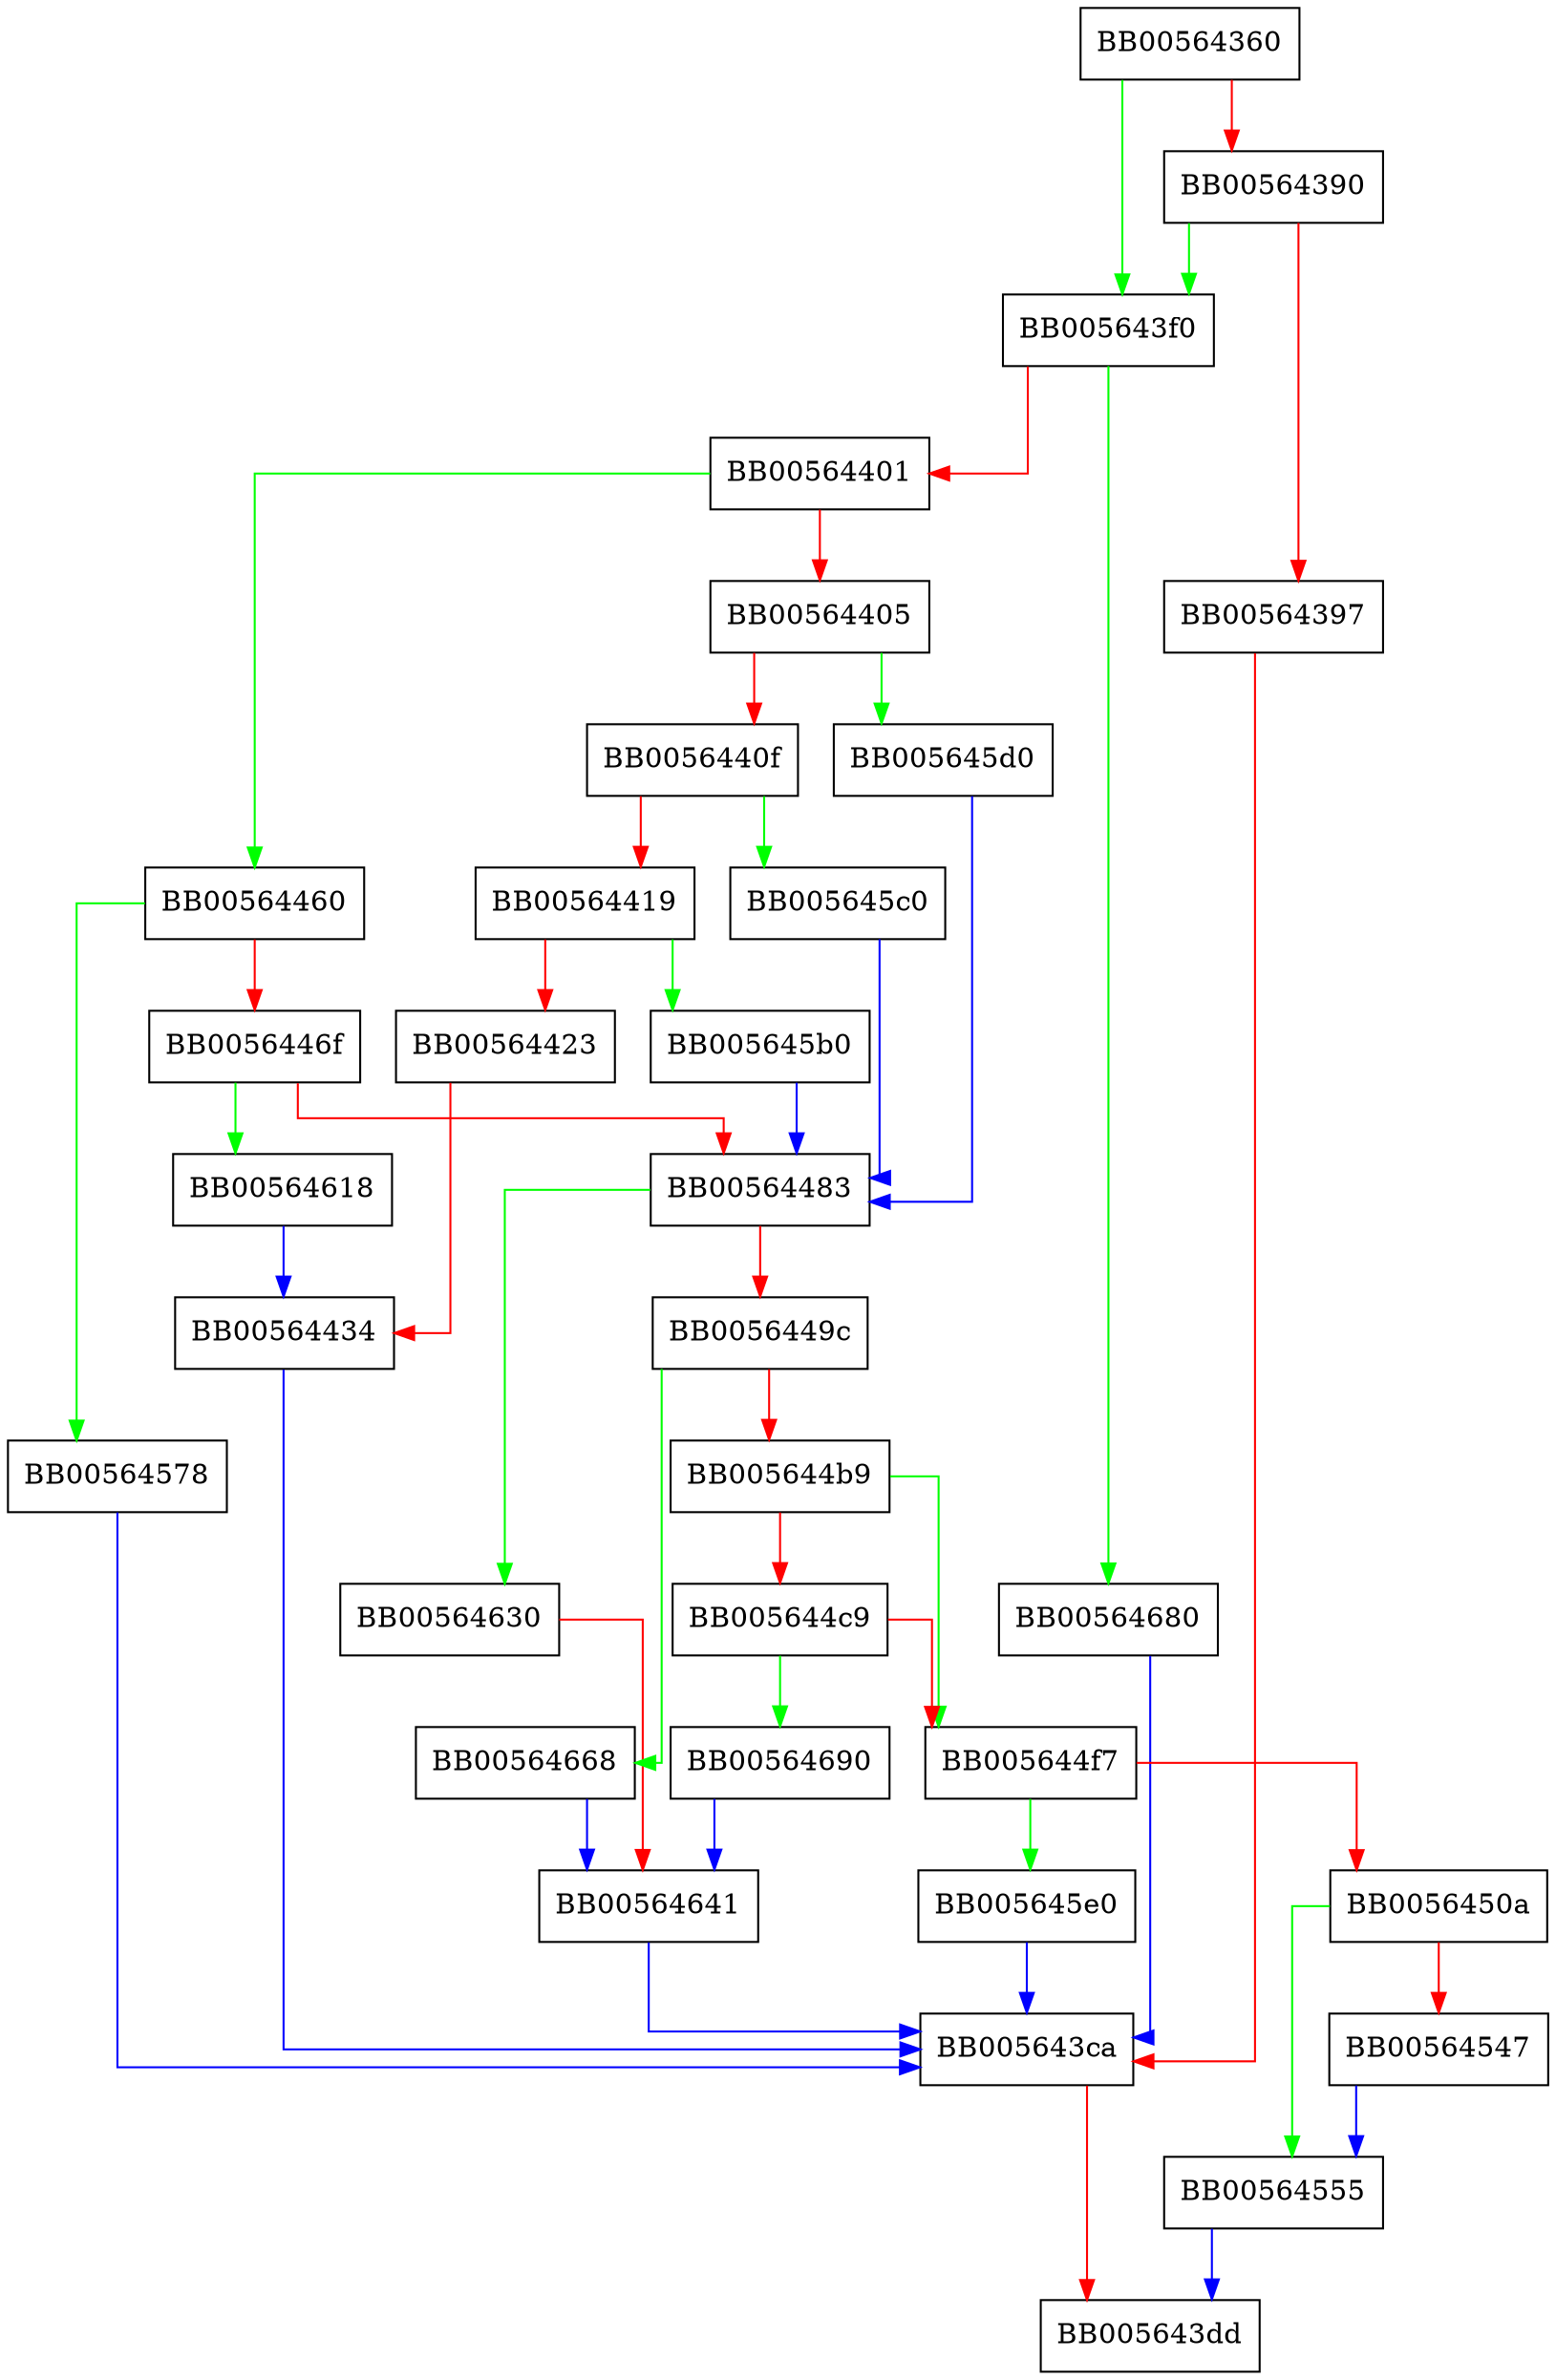 digraph CMS_add0_recipient_key {
  node [shape="box"];
  graph [splines=ortho];
  BB00564360 -> BB005643f0 [color="green"];
  BB00564360 -> BB00564390 [color="red"];
  BB00564390 -> BB005643f0 [color="green"];
  BB00564390 -> BB00564397 [color="red"];
  BB00564397 -> BB005643ca [color="red"];
  BB005643ca -> BB005643dd [color="red"];
  BB005643f0 -> BB00564680 [color="green"];
  BB005643f0 -> BB00564401 [color="red"];
  BB00564401 -> BB00564460 [color="green"];
  BB00564401 -> BB00564405 [color="red"];
  BB00564405 -> BB005645d0 [color="green"];
  BB00564405 -> BB0056440f [color="red"];
  BB0056440f -> BB005645c0 [color="green"];
  BB0056440f -> BB00564419 [color="red"];
  BB00564419 -> BB005645b0 [color="green"];
  BB00564419 -> BB00564423 [color="red"];
  BB00564423 -> BB00564434 [color="red"];
  BB00564434 -> BB005643ca [color="blue"];
  BB00564460 -> BB00564578 [color="green"];
  BB00564460 -> BB0056446f [color="red"];
  BB0056446f -> BB00564618 [color="green"];
  BB0056446f -> BB00564483 [color="red"];
  BB00564483 -> BB00564630 [color="green"];
  BB00564483 -> BB0056449c [color="red"];
  BB0056449c -> BB00564668 [color="green"];
  BB0056449c -> BB005644b9 [color="red"];
  BB005644b9 -> BB005644f7 [color="green"];
  BB005644b9 -> BB005644c9 [color="red"];
  BB005644c9 -> BB00564690 [color="green"];
  BB005644c9 -> BB005644f7 [color="red"];
  BB005644f7 -> BB005645e0 [color="green"];
  BB005644f7 -> BB0056450a [color="red"];
  BB0056450a -> BB00564555 [color="green"];
  BB0056450a -> BB00564547 [color="red"];
  BB00564547 -> BB00564555 [color="blue"];
  BB00564555 -> BB005643dd [color="blue"];
  BB00564578 -> BB005643ca [color="blue"];
  BB005645b0 -> BB00564483 [color="blue"];
  BB005645c0 -> BB00564483 [color="blue"];
  BB005645d0 -> BB00564483 [color="blue"];
  BB005645e0 -> BB005643ca [color="blue"];
  BB00564618 -> BB00564434 [color="blue"];
  BB00564630 -> BB00564641 [color="red"];
  BB00564641 -> BB005643ca [color="blue"];
  BB00564668 -> BB00564641 [color="blue"];
  BB00564680 -> BB005643ca [color="blue"];
  BB00564690 -> BB00564641 [color="blue"];
}